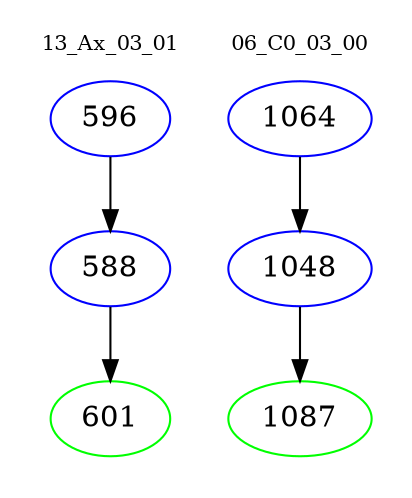 digraph{
subgraph cluster_0 {
color = white
label = "13_Ax_03_01";
fontsize=10;
T0_596 [label="596", color="blue"]
T0_596 -> T0_588 [color="black"]
T0_588 [label="588", color="blue"]
T0_588 -> T0_601 [color="black"]
T0_601 [label="601", color="green"]
}
subgraph cluster_1 {
color = white
label = "06_C0_03_00";
fontsize=10;
T1_1064 [label="1064", color="blue"]
T1_1064 -> T1_1048 [color="black"]
T1_1048 [label="1048", color="blue"]
T1_1048 -> T1_1087 [color="black"]
T1_1087 [label="1087", color="green"]
}
}
